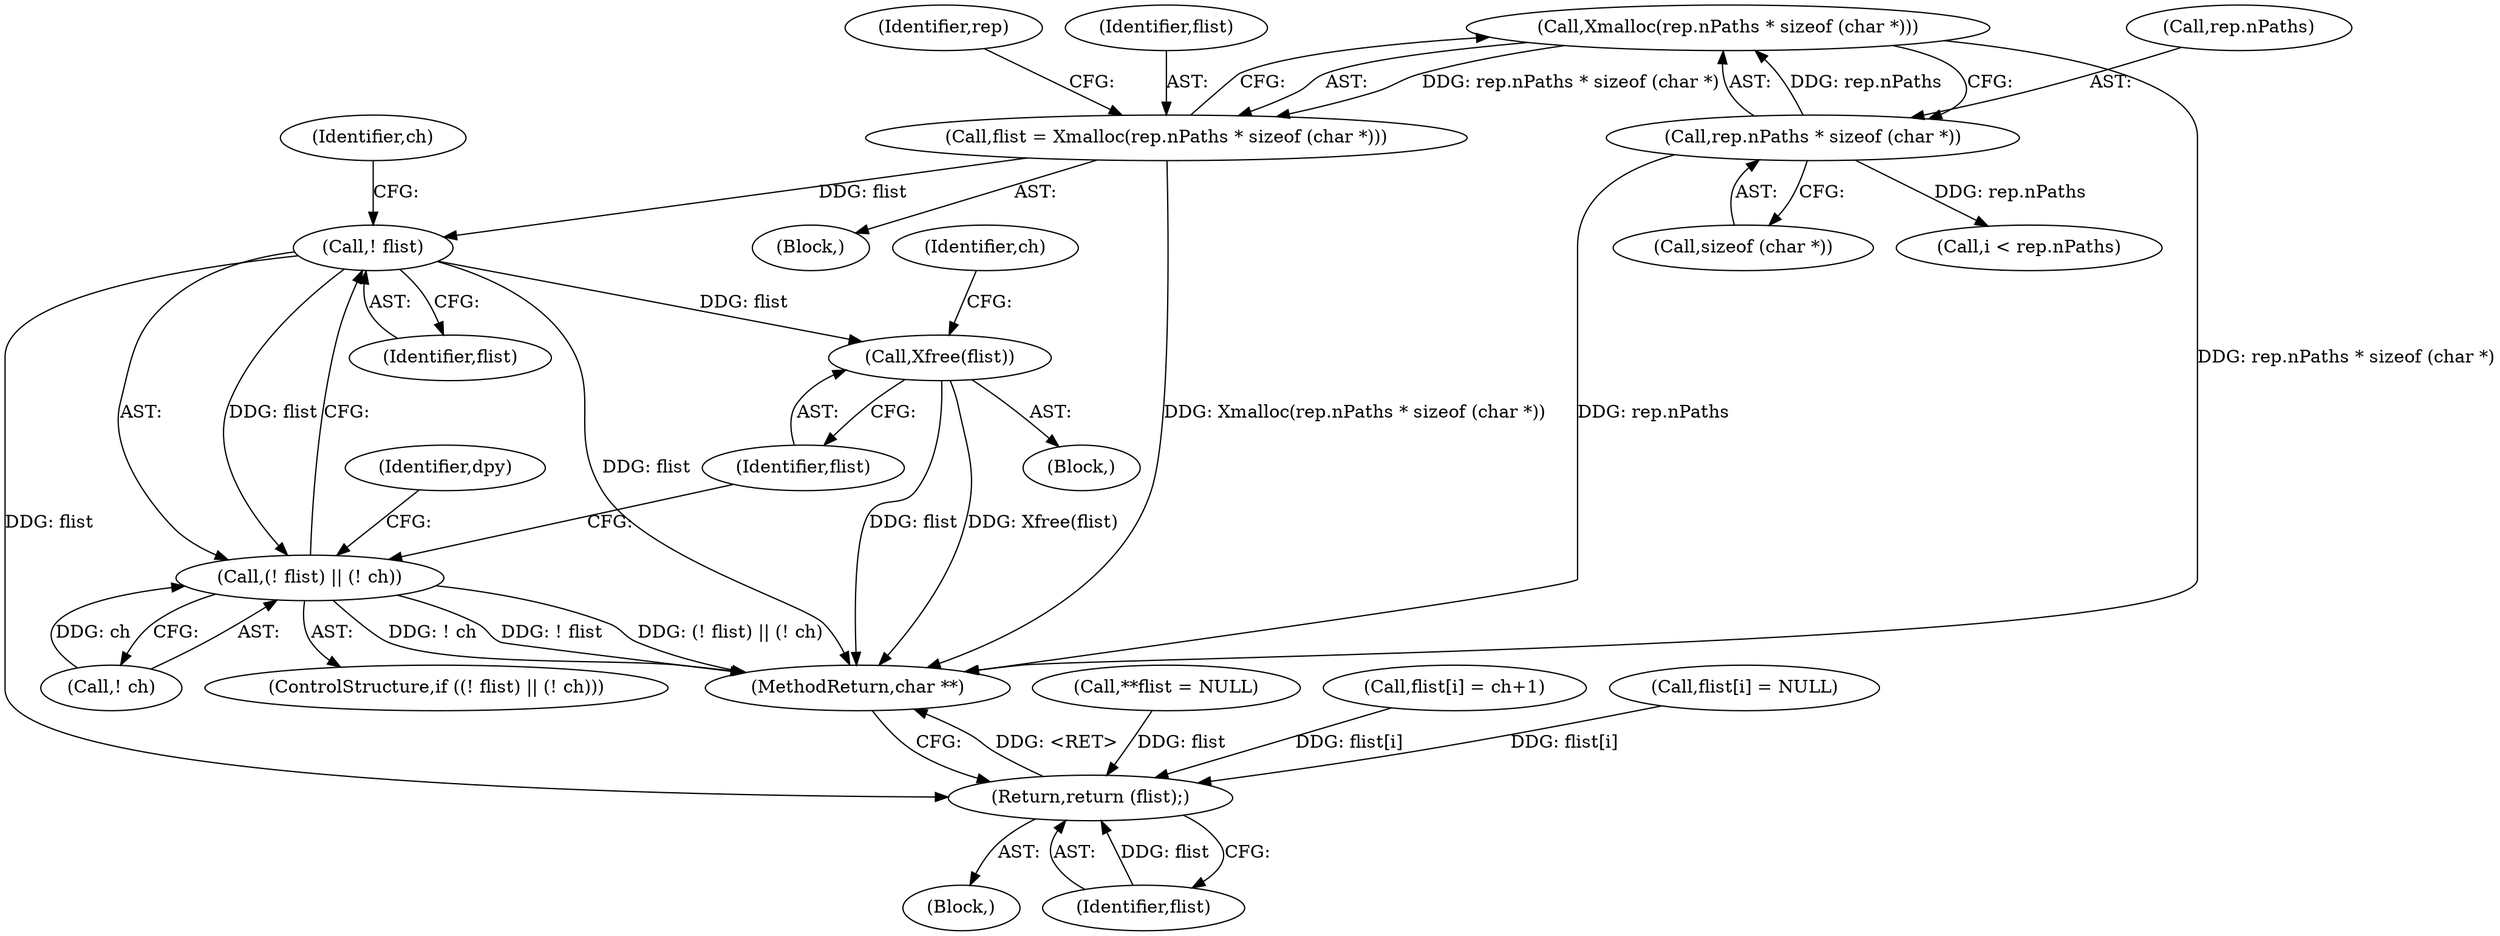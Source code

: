 digraph "0_libx11_dbf72805fd9d7b1846fe9a11b46f3994bfc27fea@API" {
"1000153" [label="(Call,Xmalloc(rep.nPaths * sizeof (char *)))"];
"1000154" [label="(Call,rep.nPaths * sizeof (char *))"];
"1000151" [label="(Call,flist = Xmalloc(rep.nPaths * sizeof (char *)))"];
"1000186" [label="(Call,! flist)"];
"1000185" [label="(Call,(! flist) || (! ch))"];
"1000191" [label="(Call,Xfree(flist))"];
"1000278" [label="(Return,return (flist);)"];
"1000150" [label="(Block,)"];
"1000109" [label="(Block,)"];
"1000116" [label="(Call,**flist = NULL)"];
"1000155" [label="(Call,rep.nPaths)"];
"1000186" [label="(Call,! flist)"];
"1000226" [label="(Call,i < rep.nPaths)"];
"1000188" [label="(Call,! ch)"];
"1000192" [label="(Identifier,flist)"];
"1000279" [label="(Identifier,flist)"];
"1000153" [label="(Call,Xmalloc(rep.nPaths * sizeof (char *)))"];
"1000278" [label="(Return,return (flist);)"];
"1000189" [label="(Identifier,ch)"];
"1000184" [label="(ControlStructure,if ((! flist) || (! ch)))"];
"1000241" [label="(Call,flist[i] = ch+1)"];
"1000158" [label="(Call,sizeof (char *))"];
"1000280" [label="(MethodReturn,char **)"];
"1000163" [label="(Identifier,rep)"];
"1000187" [label="(Identifier,flist)"];
"1000151" [label="(Call,flist = Xmalloc(rep.nPaths * sizeof (char *)))"];
"1000152" [label="(Identifier,flist)"];
"1000154" [label="(Call,rep.nPaths * sizeof (char *))"];
"1000208" [label="(Identifier,dpy)"];
"1000185" [label="(Call,(! flist) || (! ch))"];
"1000190" [label="(Block,)"];
"1000191" [label="(Call,Xfree(flist))"];
"1000194" [label="(Identifier,ch)"];
"1000266" [label="(Call,flist[i] = NULL)"];
"1000153" -> "1000151"  [label="AST: "];
"1000153" -> "1000154"  [label="CFG: "];
"1000154" -> "1000153"  [label="AST: "];
"1000151" -> "1000153"  [label="CFG: "];
"1000153" -> "1000280"  [label="DDG: rep.nPaths * sizeof (char *)"];
"1000153" -> "1000151"  [label="DDG: rep.nPaths * sizeof (char *)"];
"1000154" -> "1000153"  [label="DDG: rep.nPaths"];
"1000154" -> "1000158"  [label="CFG: "];
"1000155" -> "1000154"  [label="AST: "];
"1000158" -> "1000154"  [label="AST: "];
"1000154" -> "1000280"  [label="DDG: rep.nPaths"];
"1000154" -> "1000226"  [label="DDG: rep.nPaths"];
"1000151" -> "1000150"  [label="AST: "];
"1000152" -> "1000151"  [label="AST: "];
"1000163" -> "1000151"  [label="CFG: "];
"1000151" -> "1000280"  [label="DDG: Xmalloc(rep.nPaths * sizeof (char *))"];
"1000151" -> "1000186"  [label="DDG: flist"];
"1000186" -> "1000185"  [label="AST: "];
"1000186" -> "1000187"  [label="CFG: "];
"1000187" -> "1000186"  [label="AST: "];
"1000189" -> "1000186"  [label="CFG: "];
"1000185" -> "1000186"  [label="CFG: "];
"1000186" -> "1000280"  [label="DDG: flist"];
"1000186" -> "1000185"  [label="DDG: flist"];
"1000186" -> "1000191"  [label="DDG: flist"];
"1000186" -> "1000278"  [label="DDG: flist"];
"1000185" -> "1000184"  [label="AST: "];
"1000185" -> "1000188"  [label="CFG: "];
"1000188" -> "1000185"  [label="AST: "];
"1000192" -> "1000185"  [label="CFG: "];
"1000208" -> "1000185"  [label="CFG: "];
"1000185" -> "1000280"  [label="DDG: (! flist) || (! ch)"];
"1000185" -> "1000280"  [label="DDG: ! ch"];
"1000185" -> "1000280"  [label="DDG: ! flist"];
"1000188" -> "1000185"  [label="DDG: ch"];
"1000191" -> "1000190"  [label="AST: "];
"1000191" -> "1000192"  [label="CFG: "];
"1000192" -> "1000191"  [label="AST: "];
"1000194" -> "1000191"  [label="CFG: "];
"1000191" -> "1000280"  [label="DDG: Xfree(flist)"];
"1000191" -> "1000280"  [label="DDG: flist"];
"1000278" -> "1000109"  [label="AST: "];
"1000278" -> "1000279"  [label="CFG: "];
"1000279" -> "1000278"  [label="AST: "];
"1000280" -> "1000278"  [label="CFG: "];
"1000278" -> "1000280"  [label="DDG: <RET>"];
"1000279" -> "1000278"  [label="DDG: flist"];
"1000116" -> "1000278"  [label="DDG: flist"];
"1000266" -> "1000278"  [label="DDG: flist[i]"];
"1000241" -> "1000278"  [label="DDG: flist[i]"];
}
